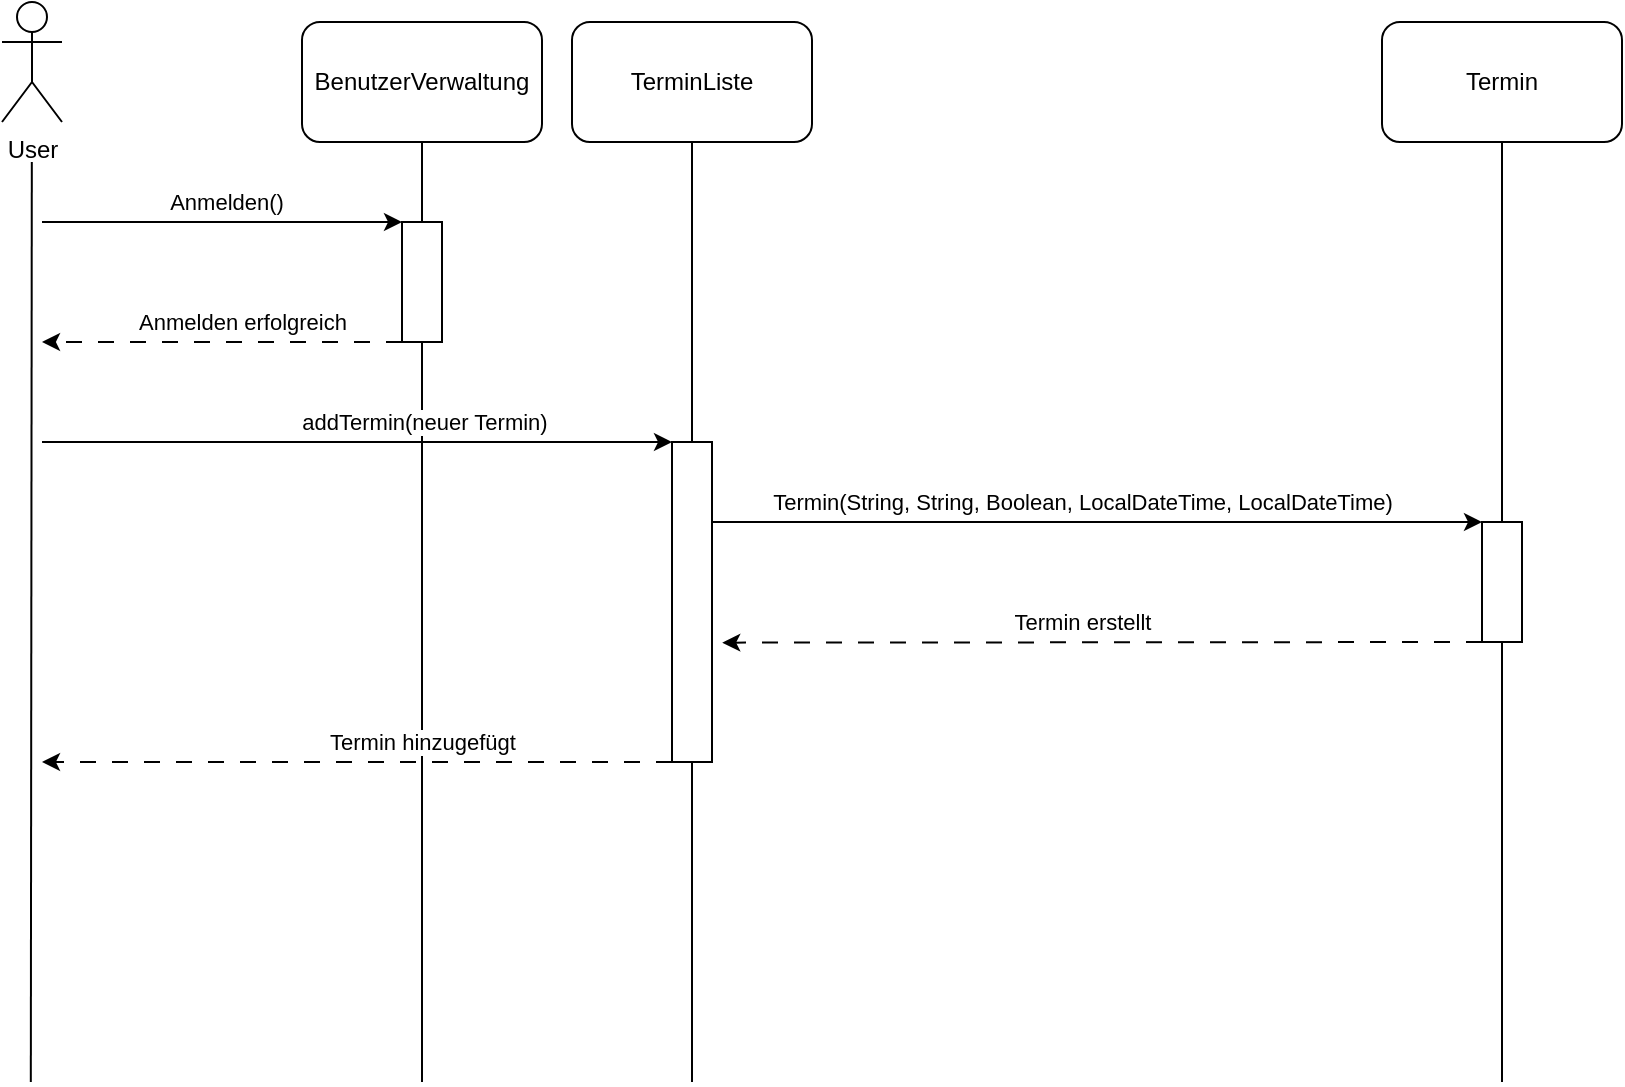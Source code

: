 <mxfile>
    <diagram id="t4BVoUmrMYGCU_WTRvCT" name="Termin Erstellen">
        <mxGraphModel dx="1538" dy="874" grid="1" gridSize="10" guides="1" tooltips="1" connect="1" arrows="1" fold="1" page="1" pageScale="1" pageWidth="850" pageHeight="1100" math="0" shadow="0">
            <root>
                <mxCell id="0"/>
                <mxCell id="1" parent="0"/>
                <mxCell id="2" value="User" style="shape=umlActor;verticalLabelPosition=bottom;verticalAlign=top;html=1;outlineConnect=0;" vertex="1" parent="1">
                    <mxGeometry x="20" y="60" width="30" height="60" as="geometry"/>
                </mxCell>
                <mxCell id="4" value="BenutzerVerwaltung" style="rounded=1;whiteSpace=wrap;html=1;" vertex="1" parent="1">
                    <mxGeometry x="170" y="70" width="120" height="60" as="geometry"/>
                </mxCell>
                <mxCell id="7" value="" style="endArrow=none;html=1;entryX=0.5;entryY=1;entryDx=0;entryDy=0;startArrow=none;" edge="1" parent="1" source="17" target="4">
                    <mxGeometry width="50" height="50" relative="1" as="geometry">
                        <mxPoint x="230" y="600" as="sourcePoint"/>
                        <mxPoint x="370" y="290" as="targetPoint"/>
                    </mxGeometry>
                </mxCell>
                <mxCell id="8" value="TerminListe" style="rounded=1;whiteSpace=wrap;html=1;" vertex="1" parent="1">
                    <mxGeometry x="305" y="70" width="120" height="60" as="geometry"/>
                </mxCell>
                <mxCell id="9" value="" style="endArrow=none;html=1;entryX=0.5;entryY=1;entryDx=0;entryDy=0;startArrow=none;" edge="1" parent="1" target="8" source="23">
                    <mxGeometry width="50" height="50" relative="1" as="geometry">
                        <mxPoint x="365" y="600" as="sourcePoint"/>
                        <mxPoint x="505" y="290" as="targetPoint"/>
                    </mxGeometry>
                </mxCell>
                <mxCell id="10" value="Termin" style="rounded=1;whiteSpace=wrap;html=1;" vertex="1" parent="1">
                    <mxGeometry x="710" y="70" width="120" height="60" as="geometry"/>
                </mxCell>
                <mxCell id="11" value="" style="endArrow=none;html=1;entryX=0.5;entryY=1;entryDx=0;entryDy=0;" edge="1" parent="1" target="10">
                    <mxGeometry width="50" height="50" relative="1" as="geometry">
                        <mxPoint x="770" y="600" as="sourcePoint"/>
                        <mxPoint x="910" y="290" as="targetPoint"/>
                    </mxGeometry>
                </mxCell>
                <mxCell id="12" value="" style="endArrow=none;html=1;" edge="1" parent="1">
                    <mxGeometry width="50" height="50" relative="1" as="geometry">
                        <mxPoint x="34.41" y="600" as="sourcePoint"/>
                        <mxPoint x="34.91" y="140" as="targetPoint"/>
                    </mxGeometry>
                </mxCell>
                <mxCell id="17" value="" style="rounded=0;whiteSpace=wrap;html=1;" vertex="1" parent="1">
                    <mxGeometry x="220" y="170" width="20" height="60" as="geometry"/>
                </mxCell>
                <mxCell id="16" value="" style="endArrow=classic;html=1;entryX=0;entryY=0;entryDx=0;entryDy=0;" edge="1" parent="1" target="17">
                    <mxGeometry width="50" height="50" relative="1" as="geometry">
                        <mxPoint x="40" y="170" as="sourcePoint"/>
                        <mxPoint x="280" y="180" as="targetPoint"/>
                    </mxGeometry>
                </mxCell>
                <mxCell id="20" value="Anmelden()" style="edgeLabel;html=1;align=center;verticalAlign=middle;resizable=0;points=[];" vertex="1" connectable="0" parent="16">
                    <mxGeometry x="-0.229" y="3" relative="1" as="geometry">
                        <mxPoint x="22" y="-7" as="offset"/>
                    </mxGeometry>
                </mxCell>
                <mxCell id="19" value="" style="endArrow=none;html=1;entryX=0.5;entryY=1;entryDx=0;entryDy=0;" edge="1" parent="1" target="17">
                    <mxGeometry width="50" height="50" relative="1" as="geometry">
                        <mxPoint x="230.0" y="600" as="sourcePoint"/>
                        <mxPoint x="230.0" y="130" as="targetPoint"/>
                    </mxGeometry>
                </mxCell>
                <mxCell id="21" value="Anmelden erfolgreich" style="endArrow=classic;html=1;exitX=0;exitY=1;exitDx=0;exitDy=0;dashed=1;dashPattern=8 8;" edge="1" parent="1" source="17">
                    <mxGeometry x="-0.1" y="-10" width="50" height="50" relative="1" as="geometry">
                        <mxPoint x="110.0" y="180" as="sourcePoint"/>
                        <mxPoint x="40" y="230" as="targetPoint"/>
                        <mxPoint x="1" as="offset"/>
                    </mxGeometry>
                </mxCell>
                <mxCell id="24" value="" style="endArrow=none;html=1;entryX=0.5;entryY=1;entryDx=0;entryDy=0;" edge="1" parent="1" target="23">
                    <mxGeometry width="50" height="50" relative="1" as="geometry">
                        <mxPoint x="365.0" y="600" as="sourcePoint"/>
                        <mxPoint x="365.0" y="130" as="targetPoint"/>
                    </mxGeometry>
                </mxCell>
                <mxCell id="23" value="" style="rounded=0;whiteSpace=wrap;html=1;" vertex="1" parent="1">
                    <mxGeometry x="355" y="280" width="20" height="160" as="geometry"/>
                </mxCell>
                <mxCell id="27" value="" style="endArrow=classic;html=1;entryX=0;entryY=0;entryDx=0;entryDy=0;" edge="1" parent="1" target="23">
                    <mxGeometry width="50" height="50" relative="1" as="geometry">
                        <mxPoint x="40" y="280" as="sourcePoint"/>
                        <mxPoint x="520" y="330" as="targetPoint"/>
                    </mxGeometry>
                </mxCell>
                <mxCell id="33" value="addTermin(neuer Termin)" style="edgeLabel;html=1;align=center;verticalAlign=middle;resizable=0;points=[];" vertex="1" connectable="0" parent="27">
                    <mxGeometry x="-0.312" relative="1" as="geometry">
                        <mxPoint x="82" y="-10" as="offset"/>
                    </mxGeometry>
                </mxCell>
                <mxCell id="28" value="" style="endArrow=classic;html=1;exitX=1;exitY=0.25;exitDx=0;exitDy=0;entryX=0;entryY=0;entryDx=0;entryDy=0;" edge="1" parent="1" source="23" target="29">
                    <mxGeometry width="50" height="50" relative="1" as="geometry">
                        <mxPoint x="470" y="380" as="sourcePoint"/>
                        <mxPoint x="770" y="320" as="targetPoint"/>
                    </mxGeometry>
                </mxCell>
                <mxCell id="34" value="Termin(String, String, Boolean, LocalDateTime, LocalDateTime)" style="edgeLabel;html=1;align=center;verticalAlign=middle;resizable=0;points=[];" vertex="1" connectable="0" parent="28">
                    <mxGeometry x="-0.27" y="3" relative="1" as="geometry">
                        <mxPoint x="44" y="-7" as="offset"/>
                    </mxGeometry>
                </mxCell>
                <mxCell id="29" value="" style="rounded=0;whiteSpace=wrap;html=1;" vertex="1" parent="1">
                    <mxGeometry x="760" y="320" width="20" height="60" as="geometry"/>
                </mxCell>
                <mxCell id="30" value="" style="endArrow=classic;html=1;exitX=0;exitY=1;exitDx=0;exitDy=0;entryX=1.256;entryY=0.627;entryDx=0;entryDy=0;entryPerimeter=0;dashed=1;dashPattern=8 8;" edge="1" parent="1" source="29" target="23">
                    <mxGeometry width="50" height="50" relative="1" as="geometry">
                        <mxPoint x="470" y="380" as="sourcePoint"/>
                        <mxPoint x="520" y="330" as="targetPoint"/>
                    </mxGeometry>
                </mxCell>
                <mxCell id="36" value="Termin erstellt" style="edgeLabel;html=1;align=center;verticalAlign=middle;resizable=0;points=[];" vertex="1" connectable="0" parent="30">
                    <mxGeometry x="0.336" y="-4" relative="1" as="geometry">
                        <mxPoint x="54" y="-6" as="offset"/>
                    </mxGeometry>
                </mxCell>
                <mxCell id="31" value="" style="endArrow=classic;html=1;dashed=1;dashPattern=8 8;exitX=0;exitY=1;exitDx=0;exitDy=0;" edge="1" parent="1" source="23">
                    <mxGeometry width="50" height="50" relative="1" as="geometry">
                        <mxPoint x="470" y="380" as="sourcePoint"/>
                        <mxPoint x="40" y="440" as="targetPoint"/>
                    </mxGeometry>
                </mxCell>
                <mxCell id="32" value="Termin hinzugefügt" style="edgeLabel;html=1;align=center;verticalAlign=middle;resizable=0;points=[];" vertex="1" connectable="0" parent="31">
                    <mxGeometry x="-0.411" y="1" relative="1" as="geometry">
                        <mxPoint x="-32" y="-11" as="offset"/>
                    </mxGeometry>
                </mxCell>
            </root>
        </mxGraphModel>
    </diagram>
    <diagram id="yFXvMO-GdohDm0VAAN5-" name="Termin löschen">
        <mxGraphModel dx="1272" dy="723" grid="1" gridSize="10" guides="1" tooltips="1" connect="1" arrows="1" fold="1" page="1" pageScale="1" pageWidth="850" pageHeight="1100" math="0" shadow="0">
            <root>
                <mxCell id="0"/>
                <mxCell id="1" parent="0"/>
                <mxCell id="44PylW0vJN2sA-KXxRRs-1" value="User" style="shape=umlActor;verticalLabelPosition=bottom;verticalAlign=top;html=1;outlineConnect=0;" vertex="1" parent="1">
                    <mxGeometry x="20" y="60" width="30" height="60" as="geometry"/>
                </mxCell>
                <mxCell id="44PylW0vJN2sA-KXxRRs-2" value="BenutzerVerwaltung" style="rounded=1;whiteSpace=wrap;html=1;" vertex="1" parent="1">
                    <mxGeometry x="170" y="70" width="120" height="60" as="geometry"/>
                </mxCell>
                <mxCell id="44PylW0vJN2sA-KXxRRs-3" value="" style="endArrow=none;html=1;entryX=0.5;entryY=1;entryDx=0;entryDy=0;startArrow=none;" edge="1" parent="1" source="44PylW0vJN2sA-KXxRRs-9" target="44PylW0vJN2sA-KXxRRs-2">
                    <mxGeometry width="50" height="50" relative="1" as="geometry">
                        <mxPoint x="230" y="600" as="sourcePoint"/>
                        <mxPoint x="370" y="290" as="targetPoint"/>
                    </mxGeometry>
                </mxCell>
                <mxCell id="44PylW0vJN2sA-KXxRRs-4" value="TerminListe" style="rounded=1;whiteSpace=wrap;html=1;" vertex="1" parent="1">
                    <mxGeometry x="305" y="70" width="120" height="60" as="geometry"/>
                </mxCell>
                <mxCell id="44PylW0vJN2sA-KXxRRs-5" value="" style="endArrow=none;html=1;entryX=0.5;entryY=1;entryDx=0;entryDy=0;startArrow=none;" edge="1" parent="1" source="44PylW0vJN2sA-KXxRRs-15" target="44PylW0vJN2sA-KXxRRs-4">
                    <mxGeometry width="50" height="50" relative="1" as="geometry">
                        <mxPoint x="365" y="600" as="sourcePoint"/>
                        <mxPoint x="505" y="290" as="targetPoint"/>
                    </mxGeometry>
                </mxCell>
                <mxCell id="44PylW0vJN2sA-KXxRRs-6" value="Termin" style="rounded=1;whiteSpace=wrap;html=1;" vertex="1" parent="1">
                    <mxGeometry x="710" y="70" width="120" height="60" as="geometry"/>
                </mxCell>
                <mxCell id="44PylW0vJN2sA-KXxRRs-7" value="" style="endArrow=none;html=1;entryX=0.5;entryY=1;entryDx=0;entryDy=0;" edge="1" parent="1" target="44PylW0vJN2sA-KXxRRs-6">
                    <mxGeometry width="50" height="50" relative="1" as="geometry">
                        <mxPoint x="770" y="600" as="sourcePoint"/>
                        <mxPoint x="910" y="290" as="targetPoint"/>
                    </mxGeometry>
                </mxCell>
                <mxCell id="44PylW0vJN2sA-KXxRRs-8" value="" style="endArrow=none;html=1;" edge="1" parent="1">
                    <mxGeometry width="50" height="50" relative="1" as="geometry">
                        <mxPoint x="34.41" y="600" as="sourcePoint"/>
                        <mxPoint x="34.91" y="140" as="targetPoint"/>
                    </mxGeometry>
                </mxCell>
                <mxCell id="44PylW0vJN2sA-KXxRRs-9" value="" style="rounded=0;whiteSpace=wrap;html=1;" vertex="1" parent="1">
                    <mxGeometry x="220" y="170" width="20" height="60" as="geometry"/>
                </mxCell>
                <mxCell id="44PylW0vJN2sA-KXxRRs-10" value="" style="endArrow=classic;html=1;entryX=0;entryY=0;entryDx=0;entryDy=0;" edge="1" parent="1" target="44PylW0vJN2sA-KXxRRs-9">
                    <mxGeometry width="50" height="50" relative="1" as="geometry">
                        <mxPoint x="40" y="170" as="sourcePoint"/>
                        <mxPoint x="280" y="180" as="targetPoint"/>
                    </mxGeometry>
                </mxCell>
                <mxCell id="44PylW0vJN2sA-KXxRRs-11" value="Anmelden()" style="edgeLabel;html=1;align=center;verticalAlign=middle;resizable=0;points=[];" vertex="1" connectable="0" parent="44PylW0vJN2sA-KXxRRs-10">
                    <mxGeometry x="-0.229" y="3" relative="1" as="geometry">
                        <mxPoint x="22" y="-7" as="offset"/>
                    </mxGeometry>
                </mxCell>
                <mxCell id="44PylW0vJN2sA-KXxRRs-12" value="" style="endArrow=none;html=1;entryX=0.5;entryY=1;entryDx=0;entryDy=0;" edge="1" parent="1" target="44PylW0vJN2sA-KXxRRs-9">
                    <mxGeometry width="50" height="50" relative="1" as="geometry">
                        <mxPoint x="230.0" y="600" as="sourcePoint"/>
                        <mxPoint x="230.0" y="130" as="targetPoint"/>
                    </mxGeometry>
                </mxCell>
                <mxCell id="44PylW0vJN2sA-KXxRRs-13" value="Anmelden erfolgreich" style="endArrow=classic;html=1;exitX=0;exitY=1;exitDx=0;exitDy=0;dashed=1;dashPattern=8 8;" edge="1" parent="1" source="44PylW0vJN2sA-KXxRRs-9">
                    <mxGeometry x="-0.1" y="-10" width="50" height="50" relative="1" as="geometry">
                        <mxPoint x="110.0" y="180" as="sourcePoint"/>
                        <mxPoint x="40" y="230" as="targetPoint"/>
                        <mxPoint x="1" as="offset"/>
                    </mxGeometry>
                </mxCell>
                <mxCell id="44PylW0vJN2sA-KXxRRs-14" value="" style="endArrow=none;html=1;entryX=0.5;entryY=1;entryDx=0;entryDy=0;startArrow=none;" edge="1" parent="1" target="44PylW0vJN2sA-KXxRRs-15" source="44PylW0vJN2sA-KXxRRs-26">
                    <mxGeometry width="50" height="50" relative="1" as="geometry">
                        <mxPoint x="365.0" y="600" as="sourcePoint"/>
                        <mxPoint x="365.0" y="130" as="targetPoint"/>
                    </mxGeometry>
                </mxCell>
                <mxCell id="44PylW0vJN2sA-KXxRRs-15" value="" style="rounded=0;whiteSpace=wrap;html=1;" vertex="1" parent="1">
                    <mxGeometry x="355" y="280" width="20" height="160" as="geometry"/>
                </mxCell>
                <mxCell id="44PylW0vJN2sA-KXxRRs-16" value="" style="endArrow=classic;html=1;entryX=0;entryY=0;entryDx=0;entryDy=0;" edge="1" parent="1" target="44PylW0vJN2sA-KXxRRs-15">
                    <mxGeometry width="50" height="50" relative="1" as="geometry">
                        <mxPoint x="40" y="280" as="sourcePoint"/>
                        <mxPoint x="520" y="330" as="targetPoint"/>
                    </mxGeometry>
                </mxCell>
                <mxCell id="44PylW0vJN2sA-KXxRRs-17" value="getTermin(id)" style="edgeLabel;html=1;align=center;verticalAlign=middle;resizable=0;points=[];" vertex="1" connectable="0" parent="44PylW0vJN2sA-KXxRRs-16">
                    <mxGeometry x="-0.312" relative="1" as="geometry">
                        <mxPoint x="82" y="-10" as="offset"/>
                    </mxGeometry>
                </mxCell>
                <mxCell id="44PylW0vJN2sA-KXxRRs-18" value="" style="endArrow=classic;html=1;exitX=1;exitY=0.25;exitDx=0;exitDy=0;entryX=0;entryY=0;entryDx=0;entryDy=0;" edge="1" parent="1" source="44PylW0vJN2sA-KXxRRs-15" target="44PylW0vJN2sA-KXxRRs-20">
                    <mxGeometry width="50" height="50" relative="1" as="geometry">
                        <mxPoint x="470" y="380" as="sourcePoint"/>
                        <mxPoint x="770" y="320" as="targetPoint"/>
                    </mxGeometry>
                </mxCell>
                <mxCell id="44PylW0vJN2sA-KXxRRs-19" value="Suche nach Termin" style="edgeLabel;html=1;align=center;verticalAlign=middle;resizable=0;points=[];" vertex="1" connectable="0" parent="44PylW0vJN2sA-KXxRRs-18">
                    <mxGeometry x="-0.27" y="3" relative="1" as="geometry">
                        <mxPoint x="44" y="-7" as="offset"/>
                    </mxGeometry>
                </mxCell>
                <mxCell id="44PylW0vJN2sA-KXxRRs-20" value="" style="rounded=0;whiteSpace=wrap;html=1;" vertex="1" parent="1">
                    <mxGeometry x="760" y="320" width="20" height="60" as="geometry"/>
                </mxCell>
                <mxCell id="44PylW0vJN2sA-KXxRRs-21" value="" style="endArrow=classic;html=1;exitX=0;exitY=1;exitDx=0;exitDy=0;entryX=1.256;entryY=0.627;entryDx=0;entryDy=0;entryPerimeter=0;dashed=1;dashPattern=8 8;" edge="1" parent="1" source="44PylW0vJN2sA-KXxRRs-20" target="44PylW0vJN2sA-KXxRRs-15">
                    <mxGeometry width="50" height="50" relative="1" as="geometry">
                        <mxPoint x="470" y="380" as="sourcePoint"/>
                        <mxPoint x="520" y="330" as="targetPoint"/>
                    </mxGeometry>
                </mxCell>
                <mxCell id="44PylW0vJN2sA-KXxRRs-22" value="Termin gefunden" style="edgeLabel;html=1;align=center;verticalAlign=middle;resizable=0;points=[];" vertex="1" connectable="0" parent="44PylW0vJN2sA-KXxRRs-21">
                    <mxGeometry x="0.336" y="-4" relative="1" as="geometry">
                        <mxPoint x="54" y="-6" as="offset"/>
                    </mxGeometry>
                </mxCell>
                <mxCell id="44PylW0vJN2sA-KXxRRs-23" value="" style="endArrow=classic;html=1;dashed=1;dashPattern=8 8;exitX=0;exitY=1;exitDx=0;exitDy=0;" edge="1" parent="1" source="44PylW0vJN2sA-KXxRRs-15">
                    <mxGeometry width="50" height="50" relative="1" as="geometry">
                        <mxPoint x="470" y="380" as="sourcePoint"/>
                        <mxPoint x="40" y="440" as="targetPoint"/>
                    </mxGeometry>
                </mxCell>
                <mxCell id="44PylW0vJN2sA-KXxRRs-24" value="Termin gefunden" style="edgeLabel;html=1;align=center;verticalAlign=middle;resizable=0;points=[];" vertex="1" connectable="0" parent="44PylW0vJN2sA-KXxRRs-23">
                    <mxGeometry x="-0.411" y="1" relative="1" as="geometry">
                        <mxPoint x="-32" y="-11" as="offset"/>
                    </mxGeometry>
                </mxCell>
                <mxCell id="44PylW0vJN2sA-KXxRRs-25" value="removeTermin(Termin)" style="endArrow=classic;html=1;entryX=0;entryY=0;entryDx=0;entryDy=0;" edge="1" parent="1" target="44PylW0vJN2sA-KXxRRs-26">
                    <mxGeometry x="0.143" y="10" width="50" height="50" relative="1" as="geometry">
                        <mxPoint x="40" y="480" as="sourcePoint"/>
                        <mxPoint x="360" y="480" as="targetPoint"/>
                        <mxPoint as="offset"/>
                    </mxGeometry>
                </mxCell>
                <mxCell id="44PylW0vJN2sA-KXxRRs-27" value="" style="endArrow=none;html=1;entryX=0.5;entryY=1;entryDx=0;entryDy=0;" edge="1" parent="1" target="44PylW0vJN2sA-KXxRRs-26">
                    <mxGeometry width="50" height="50" relative="1" as="geometry">
                        <mxPoint x="365.0" y="600" as="sourcePoint"/>
                        <mxPoint x="365" y="440" as="targetPoint"/>
                    </mxGeometry>
                </mxCell>
                <mxCell id="44PylW0vJN2sA-KXxRRs-26" value="" style="rounded=0;whiteSpace=wrap;html=1;" vertex="1" parent="1">
                    <mxGeometry x="355" y="480" width="20" height="60" as="geometry"/>
                </mxCell>
                <mxCell id="44PylW0vJN2sA-KXxRRs-28" value="Termin gelöscht" style="endArrow=classic;html=1;dashed=1;dashPattern=8 8;exitX=0;exitY=1;exitDx=0;exitDy=0;" edge="1" parent="1" source="44PylW0vJN2sA-KXxRRs-26">
                    <mxGeometry x="-0.143" y="-10" width="50" height="50" relative="1" as="geometry">
                        <mxPoint x="50" y="490" as="sourcePoint"/>
                        <mxPoint x="40" y="540" as="targetPoint"/>
                        <mxPoint as="offset"/>
                    </mxGeometry>
                </mxCell>
            </root>
        </mxGraphModel>
    </diagram>
    <diagram id="CyCVpwlKdPA5yWXs3m0I" name="Termin bearbeiten">
        <mxGraphModel dx="1845" dy="1049" grid="1" gridSize="10" guides="1" tooltips="1" connect="1" arrows="1" fold="1" page="1" pageScale="1" pageWidth="850" pageHeight="1100" math="0" shadow="0">
            <root>
                <mxCell id="0"/>
                <mxCell id="1" parent="0"/>
                <mxCell id="vcd7-4e5L57YLAKIQtnN-1" value="User" style="shape=umlActor;verticalLabelPosition=bottom;verticalAlign=top;html=1;outlineConnect=0;" vertex="1" parent="1">
                    <mxGeometry x="20" y="60" width="30" height="60" as="geometry"/>
                </mxCell>
                <mxCell id="vcd7-4e5L57YLAKIQtnN-2" value="BenutzerVerwaltung" style="rounded=1;whiteSpace=wrap;html=1;" vertex="1" parent="1">
                    <mxGeometry x="170" y="70" width="120" height="60" as="geometry"/>
                </mxCell>
                <mxCell id="vcd7-4e5L57YLAKIQtnN-3" value="" style="endArrow=none;html=1;entryX=0.5;entryY=1;entryDx=0;entryDy=0;startArrow=none;" edge="1" parent="1" source="vcd7-4e5L57YLAKIQtnN-9" target="vcd7-4e5L57YLAKIQtnN-2">
                    <mxGeometry width="50" height="50" relative="1" as="geometry">
                        <mxPoint x="230" y="600" as="sourcePoint"/>
                        <mxPoint x="370" y="290" as="targetPoint"/>
                    </mxGeometry>
                </mxCell>
                <mxCell id="vcd7-4e5L57YLAKIQtnN-4" value="TerminListe" style="rounded=1;whiteSpace=wrap;html=1;" vertex="1" parent="1">
                    <mxGeometry x="305" y="70" width="120" height="60" as="geometry"/>
                </mxCell>
                <mxCell id="vcd7-4e5L57YLAKIQtnN-5" value="" style="endArrow=none;html=1;entryX=0.5;entryY=1;entryDx=0;entryDy=0;startArrow=none;" edge="1" parent="1" source="vcd7-4e5L57YLAKIQtnN-26" target="vcd7-4e5L57YLAKIQtnN-4">
                    <mxGeometry width="50" height="50" relative="1" as="geometry">
                        <mxPoint x="365" y="600" as="sourcePoint"/>
                        <mxPoint x="505" y="290" as="targetPoint"/>
                    </mxGeometry>
                </mxCell>
                <mxCell id="vcd7-4e5L57YLAKIQtnN-6" value="Termin" style="rounded=1;whiteSpace=wrap;html=1;" vertex="1" parent="1">
                    <mxGeometry x="710" y="70" width="120" height="60" as="geometry"/>
                </mxCell>
                <mxCell id="vcd7-4e5L57YLAKIQtnN-7" value="" style="endArrow=none;html=1;entryX=0.5;entryY=1;entryDx=0;entryDy=0;" edge="1" parent="1" target="vcd7-4e5L57YLAKIQtnN-6">
                    <mxGeometry width="50" height="50" relative="1" as="geometry">
                        <mxPoint x="770.0" y="720" as="sourcePoint"/>
                        <mxPoint x="910" y="290" as="targetPoint"/>
                    </mxGeometry>
                </mxCell>
                <mxCell id="vcd7-4e5L57YLAKIQtnN-8" value="" style="endArrow=none;html=1;" edge="1" parent="1">
                    <mxGeometry width="50" height="50" relative="1" as="geometry">
                        <mxPoint x="35" y="720" as="sourcePoint"/>
                        <mxPoint x="34.91" y="140" as="targetPoint"/>
                    </mxGeometry>
                </mxCell>
                <mxCell id="vcd7-4e5L57YLAKIQtnN-9" value="" style="rounded=0;whiteSpace=wrap;html=1;" vertex="1" parent="1">
                    <mxGeometry x="220" y="170" width="20" height="130" as="geometry"/>
                </mxCell>
                <mxCell id="vcd7-4e5L57YLAKIQtnN-10" value="" style="endArrow=classic;html=1;entryX=0;entryY=0;entryDx=0;entryDy=0;" edge="1" parent="1" target="vcd7-4e5L57YLAKIQtnN-9">
                    <mxGeometry width="50" height="50" relative="1" as="geometry">
                        <mxPoint x="40" y="170" as="sourcePoint"/>
                        <mxPoint x="280" y="180" as="targetPoint"/>
                    </mxGeometry>
                </mxCell>
                <mxCell id="vcd7-4e5L57YLAKIQtnN-11" value="getTermin(id)" style="edgeLabel;html=1;align=center;verticalAlign=middle;resizable=0;points=[];" vertex="1" connectable="0" parent="vcd7-4e5L57YLAKIQtnN-10">
                    <mxGeometry x="-0.229" y="3" relative="1" as="geometry">
                        <mxPoint x="22" y="-7" as="offset"/>
                    </mxGeometry>
                </mxCell>
                <mxCell id="vcd7-4e5L57YLAKIQtnN-12" value="" style="endArrow=none;html=1;entryX=0.5;entryY=1;entryDx=0;entryDy=0;" edge="1" parent="1" target="vcd7-4e5L57YLAKIQtnN-9">
                    <mxGeometry width="50" height="50" relative="1" as="geometry">
                        <mxPoint x="230" y="720" as="sourcePoint"/>
                        <mxPoint x="230.0" y="130" as="targetPoint"/>
                    </mxGeometry>
                </mxCell>
                <mxCell id="vcd7-4e5L57YLAKIQtnN-13" value="Termin gefunden" style="endArrow=classic;html=1;exitX=0;exitY=1;exitDx=0;exitDy=0;dashed=1;dashPattern=8 8;" edge="1" parent="1" source="vcd7-4e5L57YLAKIQtnN-9">
                    <mxGeometry x="-0.1" y="-10" width="50" height="50" relative="1" as="geometry">
                        <mxPoint x="110.0" y="180" as="sourcePoint"/>
                        <mxPoint x="40" y="300" as="targetPoint"/>
                        <mxPoint x="1" as="offset"/>
                    </mxGeometry>
                </mxCell>
                <mxCell id="vcd7-4e5L57YLAKIQtnN-14" value="" style="endArrow=none;html=1;entryX=0.5;entryY=1;entryDx=0;entryDy=0;startArrow=none;" edge="1" parent="1" target="vcd7-4e5L57YLAKIQtnN-15">
                    <mxGeometry width="50" height="50" relative="1" as="geometry">
                        <mxPoint x="365" y="720" as="sourcePoint"/>
                        <mxPoint x="365.0" y="290" as="targetPoint"/>
                    </mxGeometry>
                </mxCell>
                <mxCell id="vcd7-4e5L57YLAKIQtnN-15" value="" style="rounded=0;whiteSpace=wrap;html=1;" vertex="1" parent="1">
                    <mxGeometry x="355" y="440" width="20" height="160" as="geometry"/>
                </mxCell>
                <mxCell id="vcd7-4e5L57YLAKIQtnN-16" value="" style="endArrow=classic;html=1;entryX=0;entryY=0;entryDx=0;entryDy=0;" edge="1" parent="1" target="vcd7-4e5L57YLAKIQtnN-15">
                    <mxGeometry width="50" height="50" relative="1" as="geometry">
                        <mxPoint x="40" y="440" as="sourcePoint"/>
                        <mxPoint x="520" y="490" as="targetPoint"/>
                    </mxGeometry>
                </mxCell>
                <mxCell id="vcd7-4e5L57YLAKIQtnN-17" value="setTeilnehmerList(neue TeilnehmerListe" style="edgeLabel;html=1;align=center;verticalAlign=middle;resizable=0;points=[];" vertex="1" connectable="0" parent="vcd7-4e5L57YLAKIQtnN-16">
                    <mxGeometry x="-0.312" relative="1" as="geometry">
                        <mxPoint x="82" y="-10" as="offset"/>
                    </mxGeometry>
                </mxCell>
                <mxCell id="vcd7-4e5L57YLAKIQtnN-18" value="" style="endArrow=classic;html=1;exitX=1;exitY=0.25;exitDx=0;exitDy=0;entryX=0;entryY=0;entryDx=0;entryDy=0;" edge="1" parent="1" source="vcd7-4e5L57YLAKIQtnN-15" target="vcd7-4e5L57YLAKIQtnN-20">
                    <mxGeometry width="50" height="50" relative="1" as="geometry">
                        <mxPoint x="470" y="540" as="sourcePoint"/>
                        <mxPoint x="770" y="480" as="targetPoint"/>
                    </mxGeometry>
                </mxCell>
                <mxCell id="vcd7-4e5L57YLAKIQtnN-19" value="addTeilnehmer(Teilnehmer)" style="edgeLabel;html=1;align=center;verticalAlign=middle;resizable=0;points=[];" vertex="1" connectable="0" parent="vcd7-4e5L57YLAKIQtnN-18">
                    <mxGeometry x="-0.27" y="3" relative="1" as="geometry">
                        <mxPoint x="44" y="-7" as="offset"/>
                    </mxGeometry>
                </mxCell>
                <mxCell id="vcd7-4e5L57YLAKIQtnN-20" value="" style="rounded=0;whiteSpace=wrap;html=1;" vertex="1" parent="1">
                    <mxGeometry x="760" y="480" width="20" height="60" as="geometry"/>
                </mxCell>
                <mxCell id="vcd7-4e5L57YLAKIQtnN-21" value="" style="endArrow=classic;html=1;exitX=0;exitY=1;exitDx=0;exitDy=0;entryX=1.256;entryY=0.627;entryDx=0;entryDy=0;entryPerimeter=0;dashed=1;dashPattern=8 8;" edge="1" parent="1" source="vcd7-4e5L57YLAKIQtnN-20" target="vcd7-4e5L57YLAKIQtnN-15">
                    <mxGeometry width="50" height="50" relative="1" as="geometry">
                        <mxPoint x="470" y="540" as="sourcePoint"/>
                        <mxPoint x="520" y="490" as="targetPoint"/>
                    </mxGeometry>
                </mxCell>
                <mxCell id="vcd7-4e5L57YLAKIQtnN-22" value="Teilnehmer hinzugefügt" style="edgeLabel;html=1;align=center;verticalAlign=middle;resizable=0;points=[];" vertex="1" connectable="0" parent="vcd7-4e5L57YLAKIQtnN-21">
                    <mxGeometry x="0.336" y="-4" relative="1" as="geometry">
                        <mxPoint x="54" y="-6" as="offset"/>
                    </mxGeometry>
                </mxCell>
                <mxCell id="vcd7-4e5L57YLAKIQtnN-23" value="" style="endArrow=classic;html=1;dashed=1;dashPattern=8 8;exitX=0;exitY=1;exitDx=0;exitDy=0;" edge="1" parent="1" source="vcd7-4e5L57YLAKIQtnN-15">
                    <mxGeometry width="50" height="50" relative="1" as="geometry">
                        <mxPoint x="470" y="540" as="sourcePoint"/>
                        <mxPoint x="40" y="600" as="targetPoint"/>
                    </mxGeometry>
                </mxCell>
                <mxCell id="vcd7-4e5L57YLAKIQtnN-24" value="Teilnehmerliste aktualisiert" style="edgeLabel;html=1;align=center;verticalAlign=middle;resizable=0;points=[];" vertex="1" connectable="0" parent="vcd7-4e5L57YLAKIQtnN-23">
                    <mxGeometry x="-0.411" y="1" relative="1" as="geometry">
                        <mxPoint x="-32" y="-11" as="offset"/>
                    </mxGeometry>
                </mxCell>
                <mxCell id="vcd7-4e5L57YLAKIQtnN-25" value="" style="endArrow=none;html=1;entryX=0.5;entryY=1;entryDx=0;entryDy=0;startArrow=none;" edge="1" parent="1" source="vcd7-4e5L57YLAKIQtnN-15" target="vcd7-4e5L57YLAKIQtnN-26">
                    <mxGeometry width="50" height="50" relative="1" as="geometry">
                        <mxPoint x="365" y="440" as="sourcePoint"/>
                        <mxPoint x="365" y="130" as="targetPoint"/>
                    </mxGeometry>
                </mxCell>
                <mxCell id="vcd7-4e5L57YLAKIQtnN-26" value="" style="rounded=0;whiteSpace=wrap;html=1;" vertex="1" parent="1">
                    <mxGeometry x="355" y="200" width="20" height="60" as="geometry"/>
                </mxCell>
                <mxCell id="vcd7-4e5L57YLAKIQtnN-27" value="Suche nach Termin" style="endArrow=classic;html=1;entryX=0;entryY=0;entryDx=0;entryDy=0;" edge="1" parent="1" target="vcd7-4e5L57YLAKIQtnN-26">
                    <mxGeometry x="0.043" y="10" width="50" height="50" relative="1" as="geometry">
                        <mxPoint x="240" y="200" as="sourcePoint"/>
                        <mxPoint x="450" y="350" as="targetPoint"/>
                        <mxPoint as="offset"/>
                    </mxGeometry>
                </mxCell>
                <mxCell id="vcd7-4e5L57YLAKIQtnN-28" value="Termin gefunden" style="endArrow=classic;html=1;exitX=0;exitY=1;exitDx=0;exitDy=0;entryX=1;entryY=0.692;entryDx=0;entryDy=0;entryPerimeter=0;dashed=1;dashPattern=8 8;" edge="1" parent="1" source="vcd7-4e5L57YLAKIQtnN-26" target="vcd7-4e5L57YLAKIQtnN-9">
                    <mxGeometry x="-0.043" y="-10" width="50" height="50" relative="1" as="geometry">
                        <mxPoint x="250" y="210" as="sourcePoint"/>
                        <mxPoint x="250" y="270" as="targetPoint"/>
                        <mxPoint as="offset"/>
                    </mxGeometry>
                </mxCell>
                <mxCell id="vcd7-4e5L57YLAKIQtnN-29" value="setTitel(neuer Titel)" style="endArrow=classic;html=1;entryX=0;entryY=0;entryDx=0;entryDy=0;" edge="1" parent="1" target="vcd7-4e5L57YLAKIQtnN-30">
                    <mxGeometry x="0.143" y="10" width="50" height="50" relative="1" as="geometry">
                        <mxPoint x="40" y="330" as="sourcePoint"/>
                        <mxPoint x="360" y="330" as="targetPoint"/>
                        <mxPoint as="offset"/>
                    </mxGeometry>
                </mxCell>
                <mxCell id="vcd7-4e5L57YLAKIQtnN-30" value="" style="rounded=0;whiteSpace=wrap;html=1;" vertex="1" parent="1">
                    <mxGeometry x="355" y="330" width="20" height="60" as="geometry"/>
                </mxCell>
                <mxCell id="vcd7-4e5L57YLAKIQtnN-31" value="Titel aktualisiert" style="endArrow=classic;html=1;dashed=1;dashPattern=8 8;exitX=0;exitY=1;exitDx=0;exitDy=0;" edge="1" parent="1" source="vcd7-4e5L57YLAKIQtnN-30">
                    <mxGeometry x="-0.143" y="-10" width="50" height="50" relative="1" as="geometry">
                        <mxPoint x="50" y="340" as="sourcePoint"/>
                        <mxPoint x="40" y="390" as="targetPoint"/>
                        <mxPoint as="offset"/>
                    </mxGeometry>
                </mxCell>
                <mxCell id="vcd7-4e5L57YLAKIQtnN-32" value="updateTermin(Termin)" style="endArrow=classic;html=1;entryX=0;entryY=0;entryDx=0;entryDy=0;" edge="1" parent="1" target="vcd7-4e5L57YLAKIQtnN-33">
                    <mxGeometry x="0.111" y="10" width="50" height="50" relative="1" as="geometry">
                        <mxPoint x="40" y="640" as="sourcePoint"/>
                        <mxPoint x="200" y="640" as="targetPoint"/>
                        <mxPoint as="offset"/>
                    </mxGeometry>
                </mxCell>
                <mxCell id="vcd7-4e5L57YLAKIQtnN-33" value="" style="rounded=0;whiteSpace=wrap;html=1;" vertex="1" parent="1">
                    <mxGeometry x="220" y="640" width="20" height="60" as="geometry"/>
                </mxCell>
                <mxCell id="vcd7-4e5L57YLAKIQtnN-34" value="Termin aktualisiert" style="endArrow=classic;html=1;dashed=1;dashPattern=8 8;exitX=0;exitY=1;exitDx=0;exitDy=0;" edge="1" parent="1" source="vcd7-4e5L57YLAKIQtnN-33">
                    <mxGeometry x="-0.111" y="-10" width="50" height="50" relative="1" as="geometry">
                        <mxPoint x="50" y="650" as="sourcePoint"/>
                        <mxPoint x="40" y="700" as="targetPoint"/>
                        <mxPoint as="offset"/>
                    </mxGeometry>
                </mxCell>
            </root>
        </mxGraphModel>
    </diagram>
</mxfile>
